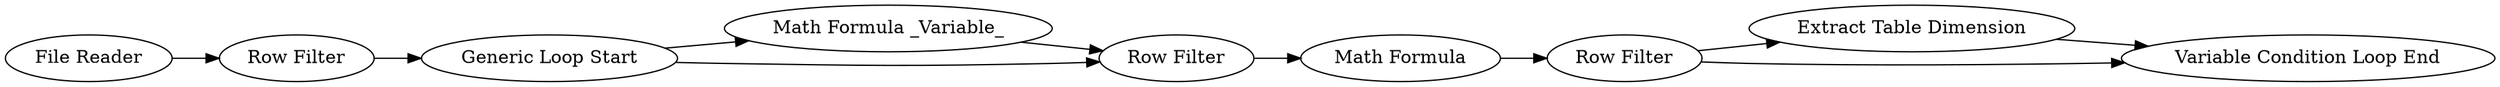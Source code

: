 digraph {
	2 [label="File Reader"]
	55 [label="Math Formula _Variable_"]
	56 [label="Row Filter"]
	57 [label="Math Formula"]
	58 [label="Row Filter"]
	59 [label="Extract Table Dimension"]
	60 [label="Variable Condition Loop End"]
	61 [label="Generic Loop Start"]
	62 [label="Row Filter"]
	2 -> 62
	55 -> 56
	56 -> 57
	57 -> 58
	58 -> 59
	58 -> 60
	59 -> 60
	61 -> 56
	61 -> 55
	62 -> 61
	rankdir=LR
}
